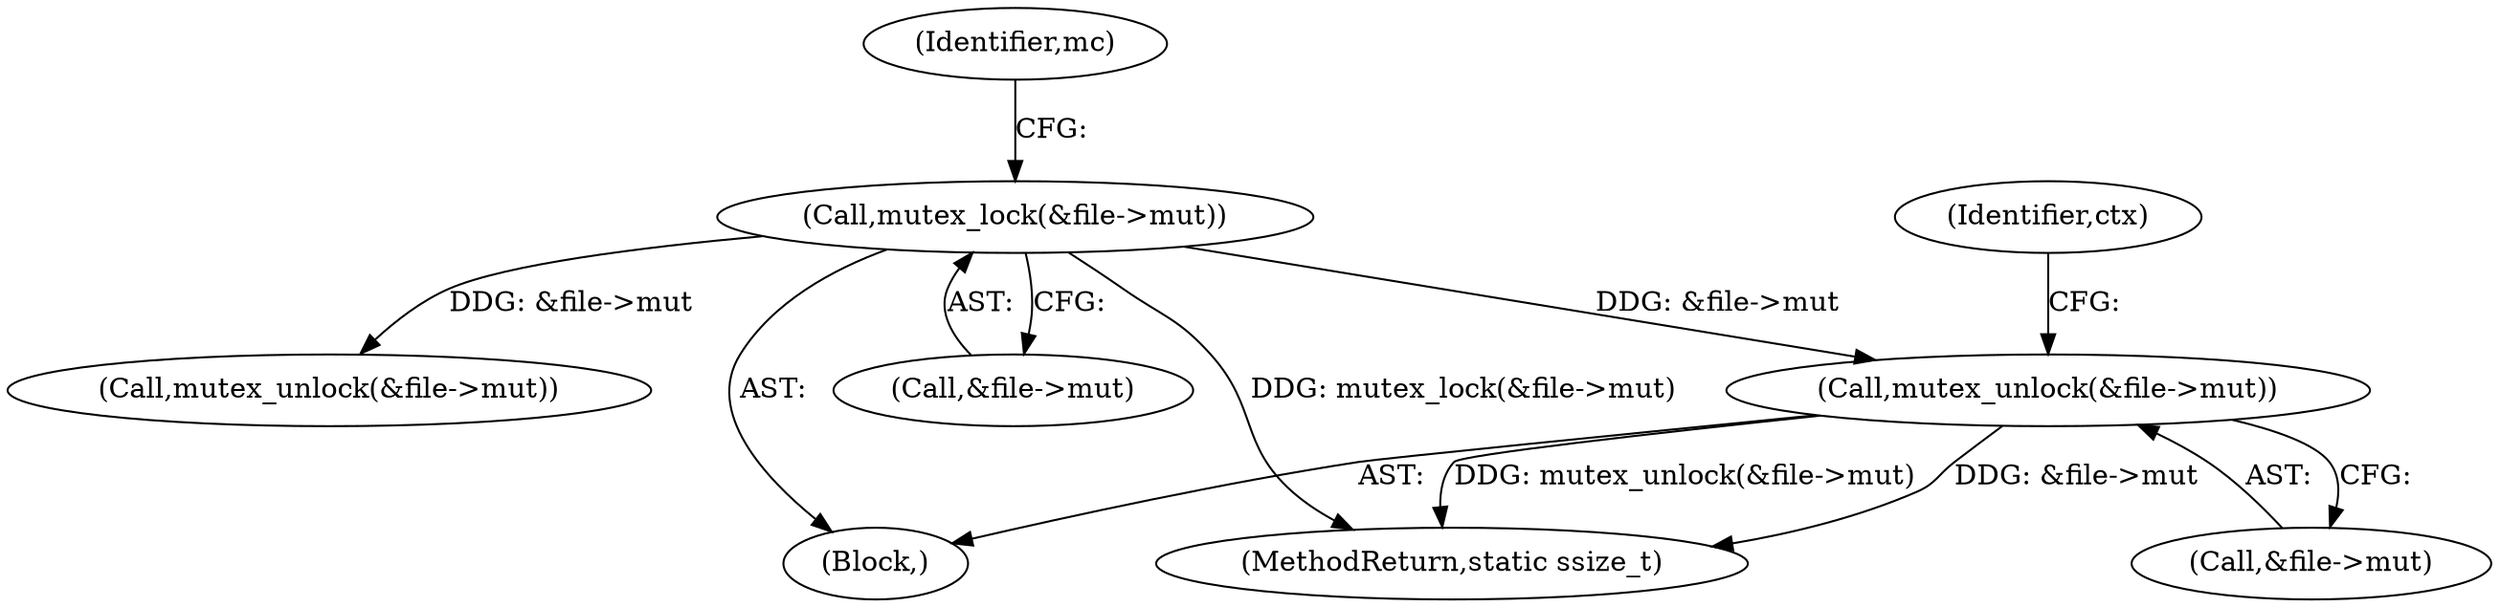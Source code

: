 digraph "0_linux_cb2595c1393b4a5211534e6f0a0fbad369e21ad8_0@API" {
"1000310" [label="(Call,mutex_unlock(&file->mut))"];
"1000175" [label="(Call,mutex_lock(&file->mut))"];
"1000176" [label="(Call,&file->mut)"];
"1000104" [label="(Block,)"];
"1000175" [label="(Call,mutex_lock(&file->mut))"];
"1000316" [label="(Identifier,ctx)"];
"1000319" [label="(MethodReturn,static ssize_t)"];
"1000311" [label="(Call,&file->mut)"];
"1000267" [label="(Call,mutex_unlock(&file->mut))"];
"1000310" [label="(Call,mutex_unlock(&file->mut))"];
"1000181" [label="(Identifier,mc)"];
"1000310" -> "1000104"  [label="AST: "];
"1000310" -> "1000311"  [label="CFG: "];
"1000311" -> "1000310"  [label="AST: "];
"1000316" -> "1000310"  [label="CFG: "];
"1000310" -> "1000319"  [label="DDG: mutex_unlock(&file->mut)"];
"1000310" -> "1000319"  [label="DDG: &file->mut"];
"1000175" -> "1000310"  [label="DDG: &file->mut"];
"1000175" -> "1000104"  [label="AST: "];
"1000175" -> "1000176"  [label="CFG: "];
"1000176" -> "1000175"  [label="AST: "];
"1000181" -> "1000175"  [label="CFG: "];
"1000175" -> "1000319"  [label="DDG: mutex_lock(&file->mut)"];
"1000175" -> "1000267"  [label="DDG: &file->mut"];
}
